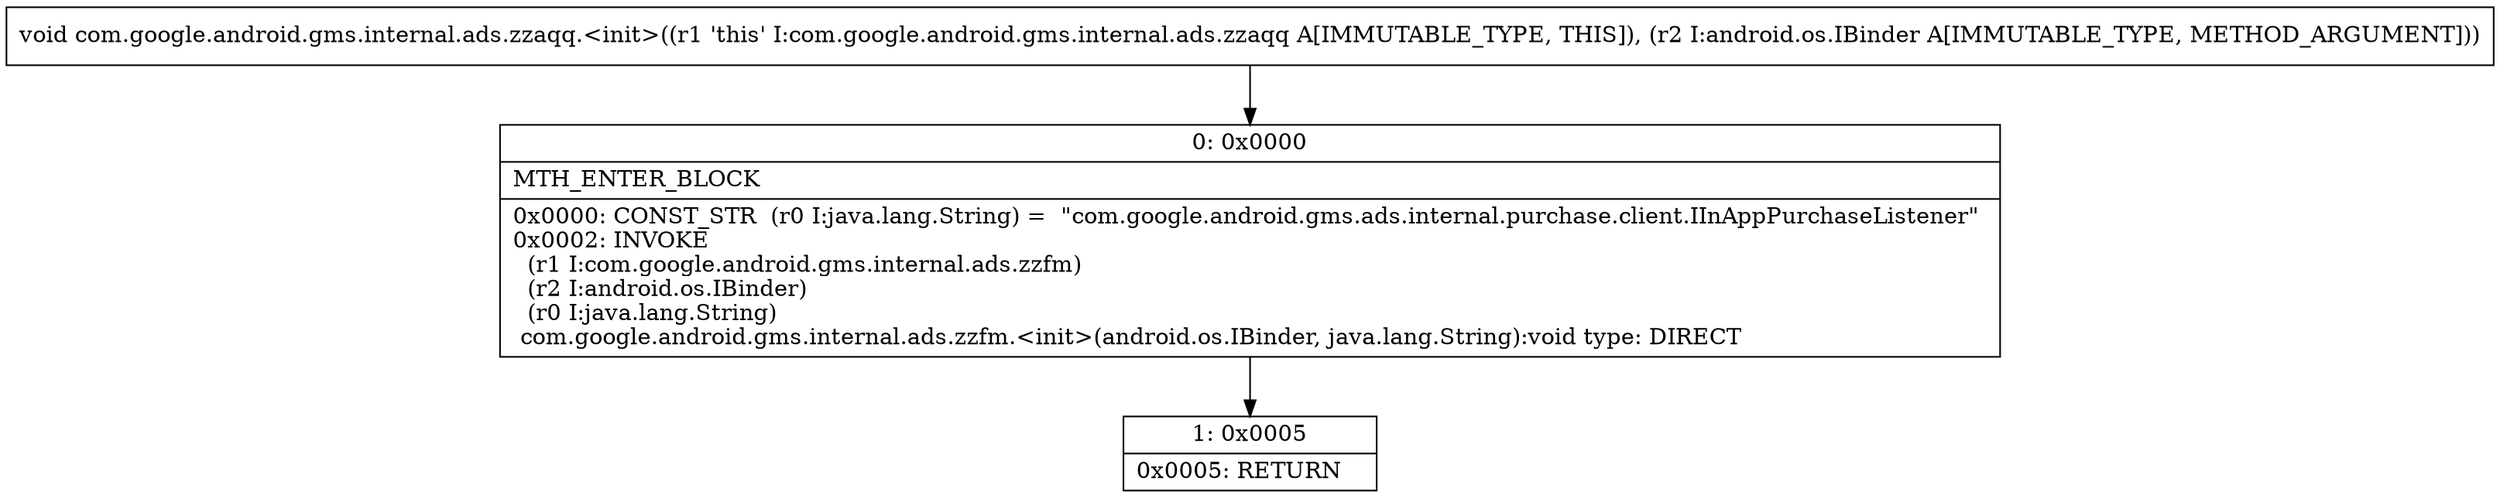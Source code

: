 digraph "CFG forcom.google.android.gms.internal.ads.zzaqq.\<init\>(Landroid\/os\/IBinder;)V" {
Node_0 [shape=record,label="{0\:\ 0x0000|MTH_ENTER_BLOCK\l|0x0000: CONST_STR  (r0 I:java.lang.String) =  \"com.google.android.gms.ads.internal.purchase.client.IInAppPurchaseListener\" \l0x0002: INVOKE  \l  (r1 I:com.google.android.gms.internal.ads.zzfm)\l  (r2 I:android.os.IBinder)\l  (r0 I:java.lang.String)\l com.google.android.gms.internal.ads.zzfm.\<init\>(android.os.IBinder, java.lang.String):void type: DIRECT \l}"];
Node_1 [shape=record,label="{1\:\ 0x0005|0x0005: RETURN   \l}"];
MethodNode[shape=record,label="{void com.google.android.gms.internal.ads.zzaqq.\<init\>((r1 'this' I:com.google.android.gms.internal.ads.zzaqq A[IMMUTABLE_TYPE, THIS]), (r2 I:android.os.IBinder A[IMMUTABLE_TYPE, METHOD_ARGUMENT])) }"];
MethodNode -> Node_0;
Node_0 -> Node_1;
}

